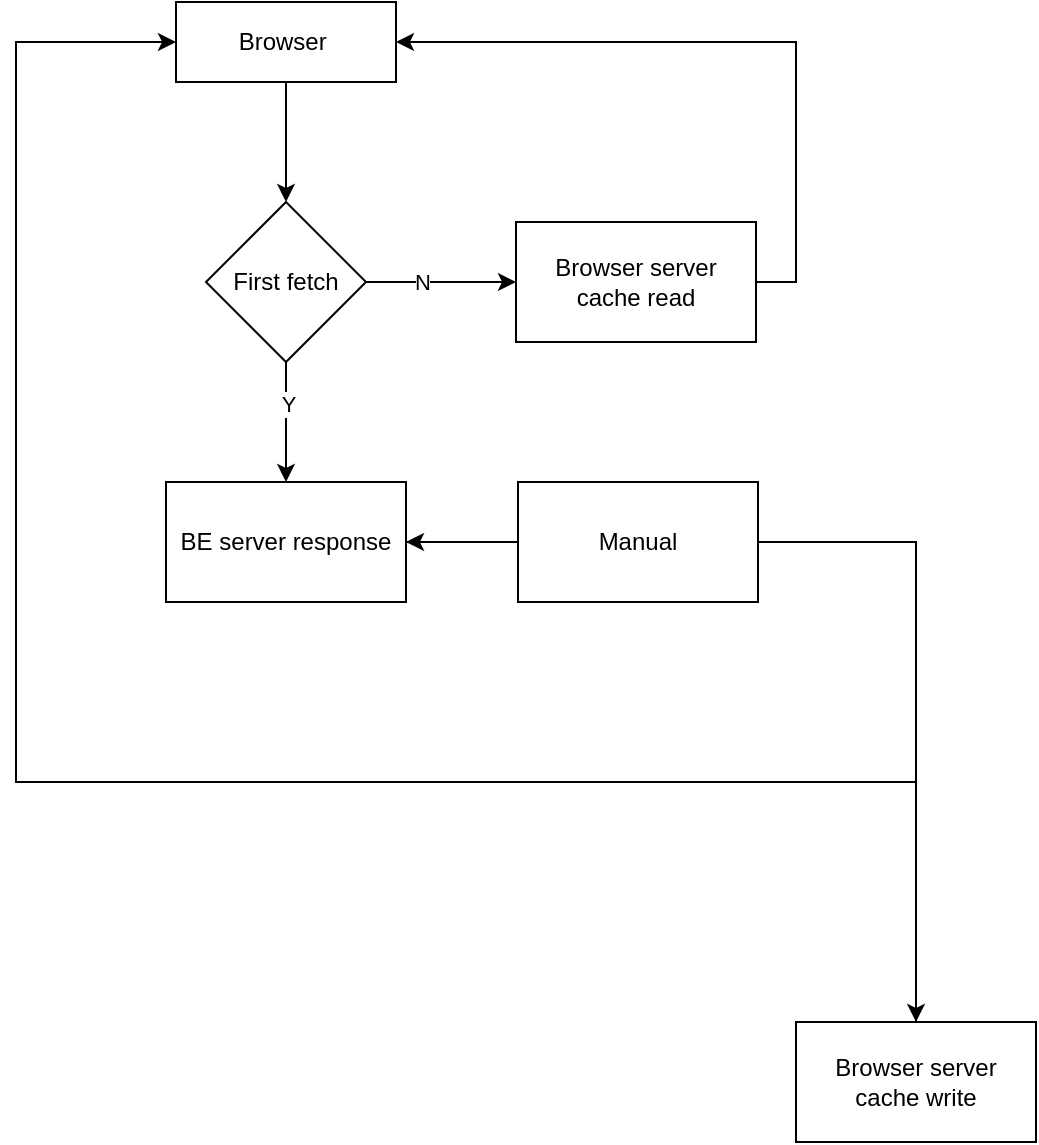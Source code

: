 <mxfile version="24.4.10" type="github">
  <diagram id="P4hrTo7IcWHyGJP2rmx5" name="第 1 页">
    <mxGraphModel dx="2066" dy="1119" grid="1" gridSize="10" guides="1" tooltips="1" connect="1" arrows="1" fold="1" page="1" pageScale="1" pageWidth="827" pageHeight="1169" math="0" shadow="0">
      <root>
        <mxCell id="0" />
        <mxCell id="1" parent="0" />
        <mxCell id="T4Z4w7hZkonWdc-dAQqZ-5" style="edgeStyle=orthogonalEdgeStyle;rounded=0;orthogonalLoop=1;jettySize=auto;html=1;entryX=0.5;entryY=0;entryDx=0;entryDy=0;" parent="1" source="T4Z4w7hZkonWdc-dAQqZ-1" target="T4Z4w7hZkonWdc-dAQqZ-3" edge="1">
          <mxGeometry relative="1" as="geometry" />
        </mxCell>
        <mxCell id="T4Z4w7hZkonWdc-dAQqZ-1" value="Browser&amp;nbsp;" style="rounded=0;whiteSpace=wrap;html=1;" parent="1" vertex="1">
          <mxGeometry x="320" y="110" width="110" height="40" as="geometry" />
        </mxCell>
        <mxCell id="T4Z4w7hZkonWdc-dAQqZ-6" style="edgeStyle=orthogonalEdgeStyle;rounded=0;orthogonalLoop=1;jettySize=auto;html=1;entryX=0.5;entryY=0;entryDx=0;entryDy=0;" parent="1" source="T4Z4w7hZkonWdc-dAQqZ-3" target="T4Z4w7hZkonWdc-dAQqZ-4" edge="1">
          <mxGeometry relative="1" as="geometry" />
        </mxCell>
        <mxCell id="T4Z4w7hZkonWdc-dAQqZ-7" value="Y" style="edgeLabel;html=1;align=center;verticalAlign=middle;resizable=0;points=[];" parent="T4Z4w7hZkonWdc-dAQqZ-6" vertex="1" connectable="0">
          <mxGeometry x="-0.3" y="1" relative="1" as="geometry">
            <mxPoint as="offset" />
          </mxGeometry>
        </mxCell>
        <mxCell id="T4Z4w7hZkonWdc-dAQqZ-9" style="edgeStyle=orthogonalEdgeStyle;rounded=0;orthogonalLoop=1;jettySize=auto;html=1;entryX=0;entryY=0.5;entryDx=0;entryDy=0;" parent="1" source="T4Z4w7hZkonWdc-dAQqZ-3" target="T4Z4w7hZkonWdc-dAQqZ-8" edge="1">
          <mxGeometry relative="1" as="geometry" />
        </mxCell>
        <mxCell id="T4Z4w7hZkonWdc-dAQqZ-10" value="N" style="edgeLabel;html=1;align=center;verticalAlign=middle;resizable=0;points=[];" parent="T4Z4w7hZkonWdc-dAQqZ-9" vertex="1" connectable="0">
          <mxGeometry x="-0.253" relative="1" as="geometry">
            <mxPoint as="offset" />
          </mxGeometry>
        </mxCell>
        <mxCell id="T4Z4w7hZkonWdc-dAQqZ-3" value="First fetch" style="rhombus;whiteSpace=wrap;html=1;" parent="1" vertex="1">
          <mxGeometry x="335" y="210" width="80" height="80" as="geometry" />
        </mxCell>
        <mxCell id="T4Z4w7hZkonWdc-dAQqZ-14" value="" style="edgeStyle=orthogonalEdgeStyle;rounded=0;orthogonalLoop=1;jettySize=auto;html=1;" parent="1" source="T4Z4w7hZkonWdc-dAQqZ-4" target="T4Z4w7hZkonWdc-dAQqZ-13" edge="1">
          <mxGeometry relative="1" as="geometry" />
        </mxCell>
        <mxCell id="T4Z4w7hZkonWdc-dAQqZ-4" value="BE server response" style="rounded=0;whiteSpace=wrap;html=1;" parent="1" vertex="1">
          <mxGeometry x="315" y="350" width="120" height="60" as="geometry" />
        </mxCell>
        <mxCell id="T4Z4w7hZkonWdc-dAQqZ-12" style="edgeStyle=orthogonalEdgeStyle;rounded=0;orthogonalLoop=1;jettySize=auto;html=1;entryX=1;entryY=0.5;entryDx=0;entryDy=0;" parent="1" source="T4Z4w7hZkonWdc-dAQqZ-8" target="T4Z4w7hZkonWdc-dAQqZ-1" edge="1">
          <mxGeometry relative="1" as="geometry">
            <Array as="points">
              <mxPoint x="630" y="250" />
              <mxPoint x="630" y="130" />
            </Array>
          </mxGeometry>
        </mxCell>
        <mxCell id="T4Z4w7hZkonWdc-dAQqZ-8" value="Browser server&lt;br&gt;cache read" style="rounded=0;whiteSpace=wrap;html=1;" parent="1" vertex="1">
          <mxGeometry x="490" y="220" width="120" height="60" as="geometry" />
        </mxCell>
        <mxCell id="T4Z4w7hZkonWdc-dAQqZ-15" style="edgeStyle=orthogonalEdgeStyle;rounded=0;orthogonalLoop=1;jettySize=auto;html=1;entryX=0;entryY=0.5;entryDx=0;entryDy=0;" parent="1" source="T4Z4w7hZkonWdc-dAQqZ-13" target="T4Z4w7hZkonWdc-dAQqZ-1" edge="1">
          <mxGeometry relative="1" as="geometry">
            <Array as="points">
              <mxPoint x="240" y="500" />
              <mxPoint x="240" y="130" />
            </Array>
          </mxGeometry>
        </mxCell>
        <mxCell id="T4Z4w7hZkonWdc-dAQqZ-13" value="Browser server&lt;br&gt;cache write" style="rounded=0;whiteSpace=wrap;html=1;" parent="1" vertex="1">
          <mxGeometry x="630" y="620" width="120" height="60" as="geometry" />
        </mxCell>
        <mxCell id="T4Z4w7hZkonWdc-dAQqZ-17" style="edgeStyle=orthogonalEdgeStyle;rounded=0;orthogonalLoop=1;jettySize=auto;html=1;entryX=1;entryY=0.5;entryDx=0;entryDy=0;" parent="1" source="T4Z4w7hZkonWdc-dAQqZ-16" target="T4Z4w7hZkonWdc-dAQqZ-4" edge="1">
          <mxGeometry relative="1" as="geometry" />
        </mxCell>
        <mxCell id="T4Z4w7hZkonWdc-dAQqZ-16" value="Manual" style="rounded=0;whiteSpace=wrap;html=1;" parent="1" vertex="1">
          <mxGeometry x="491" y="350" width="120" height="60" as="geometry" />
        </mxCell>
      </root>
    </mxGraphModel>
  </diagram>
</mxfile>
